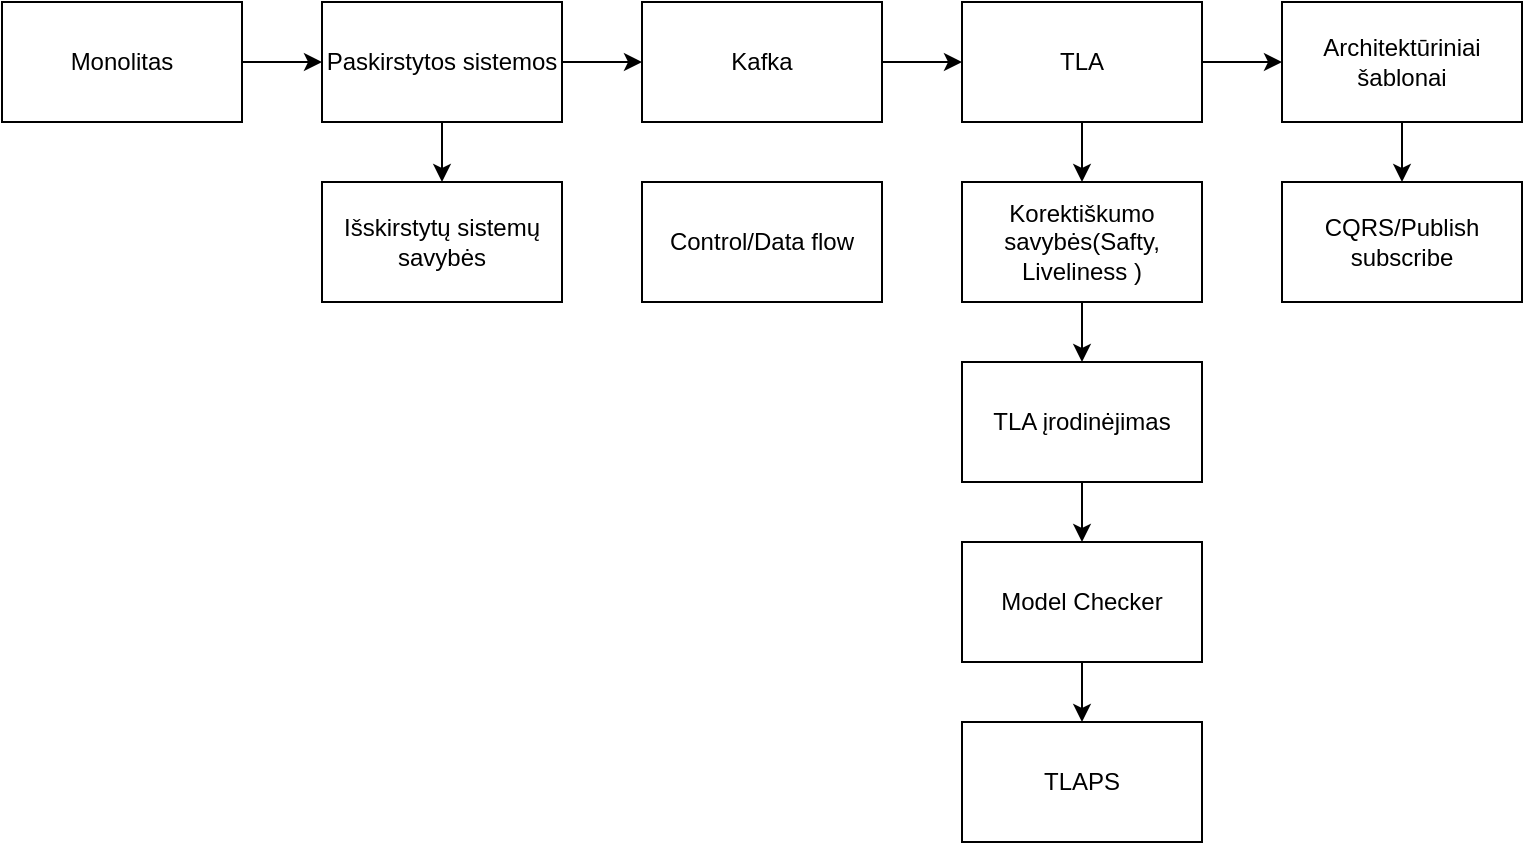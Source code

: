 <mxfile version="13.9.8" type="device"><diagram id="au0px0yreUZtiYZu-VPG" name="Page-1"><mxGraphModel dx="1655" dy="705" grid="1" gridSize="10" guides="1" tooltips="1" connect="1" arrows="1" fold="1" page="1" pageScale="1" pageWidth="827" pageHeight="1169" math="0" shadow="0"><root><mxCell id="0"/><mxCell id="1" parent="0"/><mxCell id="gSe3yVpsALsBJFlFuuF4-3" style="edgeStyle=orthogonalEdgeStyle;rounded=0;orthogonalLoop=1;jettySize=auto;html=1;exitX=1;exitY=0.5;exitDx=0;exitDy=0;entryX=0;entryY=0.5;entryDx=0;entryDy=0;" edge="1" parent="1" source="gSe3yVpsALsBJFlFuuF4-1" target="gSe3yVpsALsBJFlFuuF4-2"><mxGeometry relative="1" as="geometry"/></mxCell><mxCell id="gSe3yVpsALsBJFlFuuF4-1" value="Monolitas" style="rounded=0;whiteSpace=wrap;html=1;" vertex="1" parent="1"><mxGeometry x="-270" y="90" width="120" height="60" as="geometry"/></mxCell><mxCell id="gSe3yVpsALsBJFlFuuF4-4" style="edgeStyle=orthogonalEdgeStyle;rounded=0;orthogonalLoop=1;jettySize=auto;html=1;exitX=1;exitY=0.5;exitDx=0;exitDy=0;entryX=0;entryY=0.5;entryDx=0;entryDy=0;" edge="1" parent="1" source="gSe3yVpsALsBJFlFuuF4-2" target="gSe3yVpsALsBJFlFuuF4-5"><mxGeometry relative="1" as="geometry"><mxPoint x="-210" y="410" as="targetPoint"/></mxGeometry></mxCell><mxCell id="gSe3yVpsALsBJFlFuuF4-9" style="edgeStyle=orthogonalEdgeStyle;rounded=0;orthogonalLoop=1;jettySize=auto;html=1;exitX=0.5;exitY=1;exitDx=0;exitDy=0;entryX=0.5;entryY=0;entryDx=0;entryDy=0;" edge="1" parent="1" source="gSe3yVpsALsBJFlFuuF4-2" target="gSe3yVpsALsBJFlFuuF4-8"><mxGeometry relative="1" as="geometry"/></mxCell><mxCell id="gSe3yVpsALsBJFlFuuF4-2" value="Paskirstytos sistemos" style="rounded=0;whiteSpace=wrap;html=1;" vertex="1" parent="1"><mxGeometry x="-110" y="90" width="120" height="60" as="geometry"/></mxCell><mxCell id="gSe3yVpsALsBJFlFuuF4-7" style="edgeStyle=orthogonalEdgeStyle;rounded=0;orthogonalLoop=1;jettySize=auto;html=1;exitX=1;exitY=0.5;exitDx=0;exitDy=0;entryX=0;entryY=0.5;entryDx=0;entryDy=0;" edge="1" parent="1" source="gSe3yVpsALsBJFlFuuF4-5" target="gSe3yVpsALsBJFlFuuF4-6"><mxGeometry relative="1" as="geometry"/></mxCell><mxCell id="gSe3yVpsALsBJFlFuuF4-5" value="Kafka" style="rounded=0;whiteSpace=wrap;html=1;" vertex="1" parent="1"><mxGeometry x="50" y="90" width="120" height="60" as="geometry"/></mxCell><mxCell id="gSe3yVpsALsBJFlFuuF4-11" style="edgeStyle=orthogonalEdgeStyle;rounded=0;orthogonalLoop=1;jettySize=auto;html=1;exitX=0.5;exitY=1;exitDx=0;exitDy=0;" edge="1" parent="1" source="gSe3yVpsALsBJFlFuuF4-6"><mxGeometry relative="1" as="geometry"><mxPoint x="270" y="180" as="targetPoint"/></mxGeometry></mxCell><mxCell id="gSe3yVpsALsBJFlFuuF4-18" style="edgeStyle=orthogonalEdgeStyle;rounded=0;orthogonalLoop=1;jettySize=auto;html=1;exitX=1;exitY=0.5;exitDx=0;exitDy=0;entryX=0;entryY=0.5;entryDx=0;entryDy=0;" edge="1" parent="1" source="gSe3yVpsALsBJFlFuuF4-6" target="gSe3yVpsALsBJFlFuuF4-22"><mxGeometry relative="1" as="geometry"><mxPoint x="360" y="120" as="targetPoint"/></mxGeometry></mxCell><mxCell id="gSe3yVpsALsBJFlFuuF4-6" value="TLA" style="rounded=0;whiteSpace=wrap;html=1;" vertex="1" parent="1"><mxGeometry x="210" y="90" width="120" height="60" as="geometry"/></mxCell><mxCell id="gSe3yVpsALsBJFlFuuF4-8" value="Išskirstytų sistemų savybės" style="rounded=0;whiteSpace=wrap;html=1;" vertex="1" parent="1"><mxGeometry x="-110" y="180" width="120" height="60" as="geometry"/></mxCell><mxCell id="gSe3yVpsALsBJFlFuuF4-15" style="edgeStyle=orthogonalEdgeStyle;rounded=0;orthogonalLoop=1;jettySize=auto;html=1;exitX=0.5;exitY=1;exitDx=0;exitDy=0;entryX=0.5;entryY=0;entryDx=0;entryDy=0;" edge="1" parent="1" target="gSe3yVpsALsBJFlFuuF4-12"><mxGeometry relative="1" as="geometry"><mxPoint x="270" y="330" as="sourcePoint"/></mxGeometry></mxCell><mxCell id="gSe3yVpsALsBJFlFuuF4-10" value="TLA įrodinėjimas" style="rounded=0;whiteSpace=wrap;html=1;" vertex="1" parent="1"><mxGeometry x="210" y="270" width="120" height="60" as="geometry"/></mxCell><mxCell id="gSe3yVpsALsBJFlFuuF4-16" style="edgeStyle=orthogonalEdgeStyle;rounded=0;orthogonalLoop=1;jettySize=auto;html=1;exitX=0.5;exitY=1;exitDx=0;exitDy=0;entryX=0.5;entryY=0;entryDx=0;entryDy=0;" edge="1" parent="1" source="gSe3yVpsALsBJFlFuuF4-12" target="gSe3yVpsALsBJFlFuuF4-13"><mxGeometry relative="1" as="geometry"/></mxCell><mxCell id="gSe3yVpsALsBJFlFuuF4-12" value="Model Checker" style="rounded=0;whiteSpace=wrap;html=1;" vertex="1" parent="1"><mxGeometry x="210" y="360" width="120" height="60" as="geometry"/></mxCell><mxCell id="gSe3yVpsALsBJFlFuuF4-13" value="TLAPS" style="rounded=0;whiteSpace=wrap;html=1;" vertex="1" parent="1"><mxGeometry x="210" y="450" width="120" height="60" as="geometry"/></mxCell><mxCell id="gSe3yVpsALsBJFlFuuF4-19" value="Control/Data flow" style="rounded=0;whiteSpace=wrap;html=1;" vertex="1" parent="1"><mxGeometry x="50" y="180" width="120" height="60" as="geometry"/></mxCell><mxCell id="gSe3yVpsALsBJFlFuuF4-21" style="edgeStyle=orthogonalEdgeStyle;rounded=0;orthogonalLoop=1;jettySize=auto;html=1;exitX=0.5;exitY=1;exitDx=0;exitDy=0;entryX=0.5;entryY=0;entryDx=0;entryDy=0;" edge="1" parent="1" source="gSe3yVpsALsBJFlFuuF4-20" target="gSe3yVpsALsBJFlFuuF4-10"><mxGeometry relative="1" as="geometry"/></mxCell><mxCell id="gSe3yVpsALsBJFlFuuF4-20" value="Korektiškumo savybės(Safty, Liveliness )" style="rounded=0;whiteSpace=wrap;html=1;" vertex="1" parent="1"><mxGeometry x="210" y="180" width="120" height="60" as="geometry"/></mxCell><mxCell id="gSe3yVpsALsBJFlFuuF4-25" style="edgeStyle=orthogonalEdgeStyle;rounded=0;orthogonalLoop=1;jettySize=auto;html=1;exitX=0.5;exitY=1;exitDx=0;exitDy=0;entryX=0.5;entryY=0;entryDx=0;entryDy=0;" edge="1" parent="1" source="gSe3yVpsALsBJFlFuuF4-22" target="gSe3yVpsALsBJFlFuuF4-24"><mxGeometry relative="1" as="geometry"/></mxCell><mxCell id="gSe3yVpsALsBJFlFuuF4-22" value="Architektūriniai šablonai" style="rounded=0;whiteSpace=wrap;html=1;" vertex="1" parent="1"><mxGeometry x="370" y="90" width="120" height="60" as="geometry"/></mxCell><mxCell id="gSe3yVpsALsBJFlFuuF4-24" value="CQRS/Publish subscribe" style="rounded=0;whiteSpace=wrap;html=1;" vertex="1" parent="1"><mxGeometry x="370" y="180" width="120" height="60" as="geometry"/></mxCell></root></mxGraphModel></diagram></mxfile>